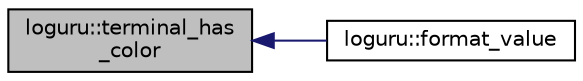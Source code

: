 digraph "loguru::terminal_has_color"
{
  edge [fontname="Helvetica",fontsize="10",labelfontname="Helvetica",labelfontsize="10"];
  node [fontname="Helvetica",fontsize="10",shape=record];
  rankdir="LR";
  Node165 [label="loguru::terminal_has\l_color",height=0.2,width=0.4,color="black", fillcolor="grey75", style="filled", fontcolor="black"];
  Node165 -> Node166 [dir="back",color="midnightblue",fontsize="10",style="solid",fontname="Helvetica"];
  Node166 [label="loguru::format_value",height=0.2,width=0.4,color="black", fillcolor="white", style="filled",URL="$namespaceloguru.html#a8d5900eb68be9d97a2e8dd4f9299f09a"];
}
